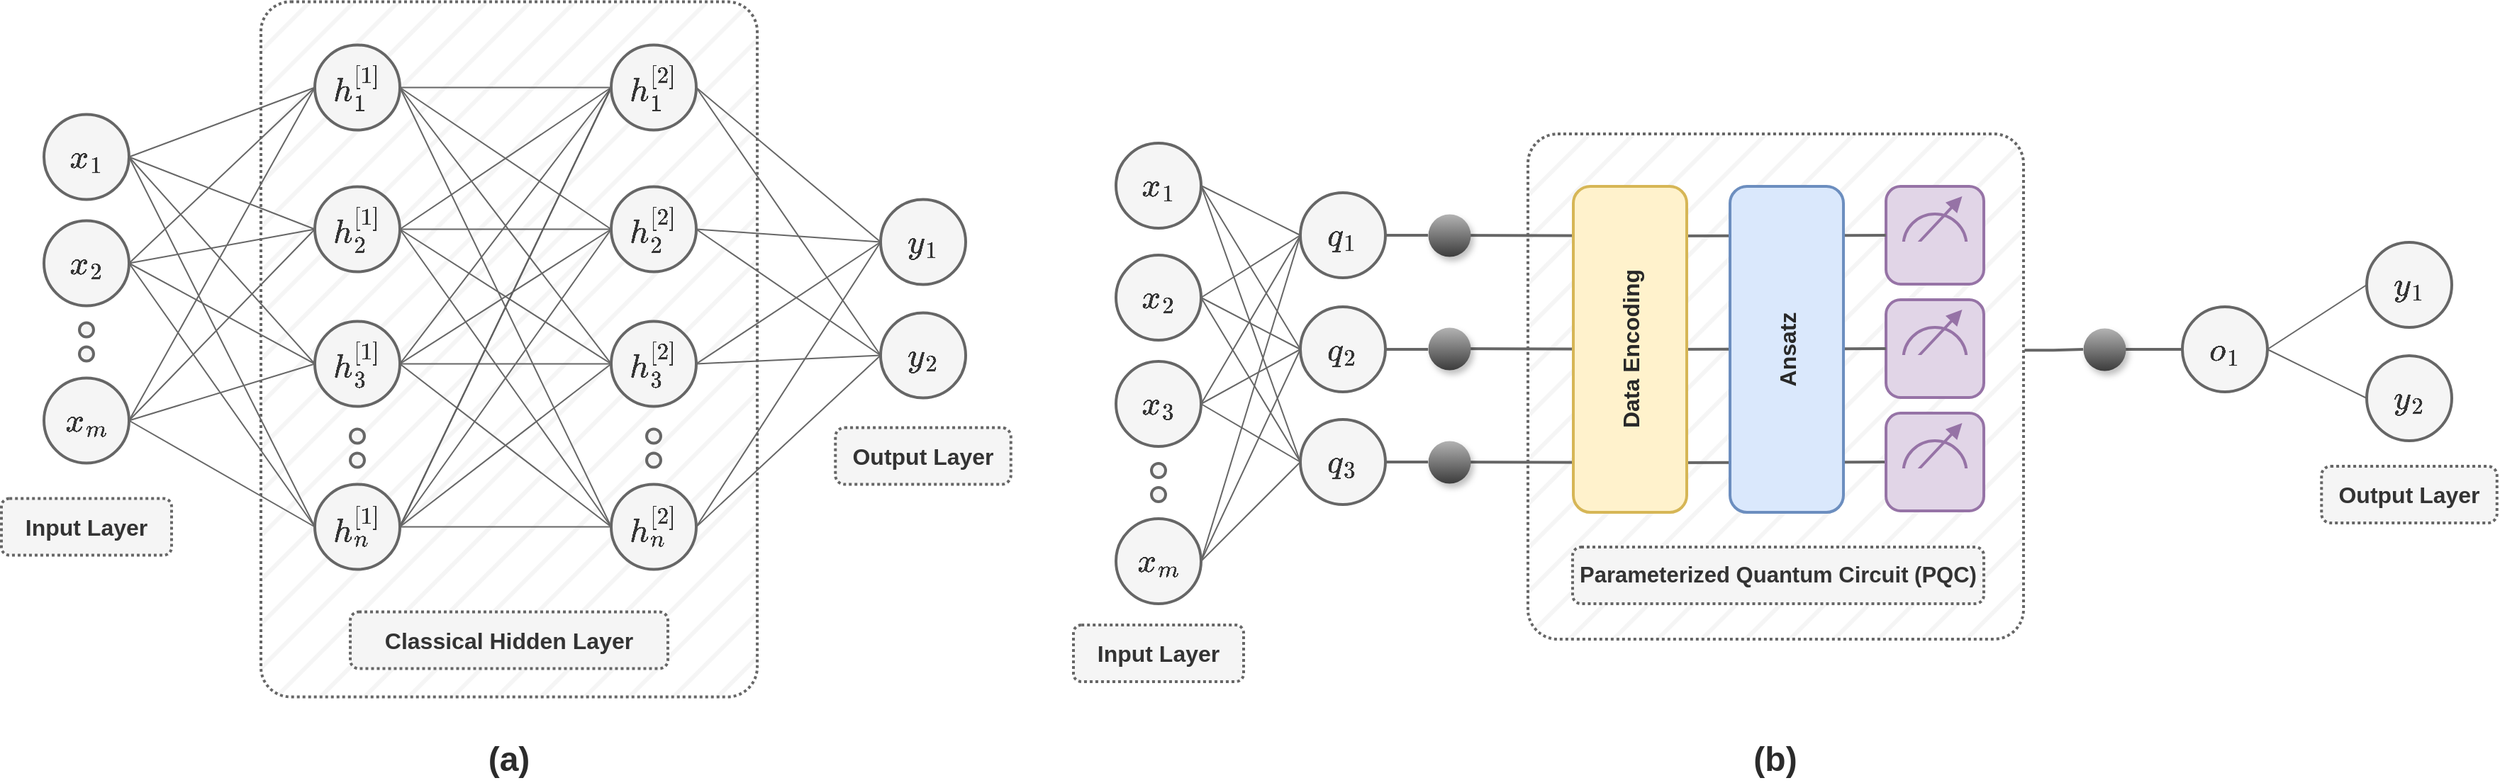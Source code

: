 <mxfile version="27.0.9">
  <diagram name="Page-1" id="y-vqSJgrPH5fruGVORdp">
    <mxGraphModel dx="1869" dy="1111" grid="1" gridSize="10" guides="1" tooltips="1" connect="1" arrows="1" fold="1" page="1" pageScale="1" pageWidth="850" pageHeight="1100" math="1" shadow="0">
      <root>
        <mxCell id="0" />
        <mxCell id="1" parent="0" />
        <mxCell id="i85uNlZy0dmH1xhXVkw4-82" value="" style="rounded=1;whiteSpace=wrap;html=1;arcSize=6;fillStyle=hatch;strokeWidth=2;fillColor=#f5f5f5;fontColor=#333333;strokeColor=#666666;dashed=1;dashPattern=1 1;" parent="1" vertex="1">
          <mxGeometry x="1220.5" y="203.5" width="349.5" height="356.5" as="geometry" />
        </mxCell>
        <mxCell id="i85uNlZy0dmH1xhXVkw4-55" value="" style="group" parent="1" vertex="1" connectable="0">
          <mxGeometry x="1473" y="320.5" width="69" height="69" as="geometry" />
        </mxCell>
        <mxCell id="i85uNlZy0dmH1xhXVkw4-56" value="" style="rounded=1;whiteSpace=wrap;html=1;horizontal=0;strokeWidth=2;fillColor=#e1d5e7;strokeColor=#9673a6;" parent="i85uNlZy0dmH1xhXVkw4-55" vertex="1">
          <mxGeometry width="69" height="69" as="geometry" />
        </mxCell>
        <mxCell id="i85uNlZy0dmH1xhXVkw4-57" value="" style="ellipse;whiteSpace=wrap;html=1;aspect=fixed;fillColor=#e1d5e7;strokeColor=#9673a6;strokeWidth=2;" parent="i85uNlZy0dmH1xhXVkw4-55" vertex="1">
          <mxGeometry x="12.25" y="19.5" width="44.5" height="44.5" as="geometry" />
        </mxCell>
        <mxCell id="i85uNlZy0dmH1xhXVkw4-58" value="" style="rounded=0;whiteSpace=wrap;html=1;fillColor=#e1d5e7;strokeColor=none;" parent="i85uNlZy0dmH1xhXVkw4-55" vertex="1">
          <mxGeometry x="5.44" y="49" width="58.12" height="17" as="geometry" />
        </mxCell>
        <mxCell id="i85uNlZy0dmH1xhXVkw4-59" value="" style="endArrow=block;html=1;rounded=0;endFill=1;strokeWidth=2;fillColor=#e1d5e7;strokeColor=#9673a6;" parent="i85uNlZy0dmH1xhXVkw4-55" edge="1">
          <mxGeometry width="50" height="50" relative="1" as="geometry">
            <mxPoint x="20.87" y="42" as="sourcePoint" />
            <mxPoint x="53.75" y="7" as="targetPoint" />
          </mxGeometry>
        </mxCell>
        <mxCell id="i85uNlZy0dmH1xhXVkw4-60" value="" style="rounded=0;whiteSpace=wrap;html=1;fillColor=#e1d5e7;strokeColor=none;" parent="i85uNlZy0dmH1xhXVkw4-55" vertex="1">
          <mxGeometry x="9.5" y="39" width="50" height="17" as="geometry" />
        </mxCell>
        <mxCell id="i85uNlZy0dmH1xhXVkw4-54" value="" style="group" parent="1" vertex="1" connectable="0">
          <mxGeometry x="1473" y="240.5" width="69" height="69" as="geometry" />
        </mxCell>
        <mxCell id="i85uNlZy0dmH1xhXVkw4-47" value="" style="rounded=1;whiteSpace=wrap;html=1;horizontal=0;strokeWidth=2;fillColor=#e1d5e7;strokeColor=#9673a6;" parent="i85uNlZy0dmH1xhXVkw4-54" vertex="1">
          <mxGeometry width="69" height="69" as="geometry" />
        </mxCell>
        <mxCell id="i85uNlZy0dmH1xhXVkw4-49" value="" style="ellipse;whiteSpace=wrap;html=1;aspect=fixed;fillColor=#e1d5e7;strokeColor=#9673a6;strokeWidth=2;" parent="i85uNlZy0dmH1xhXVkw4-54" vertex="1">
          <mxGeometry x="12.25" y="19.5" width="44.5" height="44.5" as="geometry" />
        </mxCell>
        <mxCell id="i85uNlZy0dmH1xhXVkw4-50" value="" style="rounded=0;whiteSpace=wrap;html=1;fillColor=#e1d5e7;strokeColor=none;" parent="i85uNlZy0dmH1xhXVkw4-54" vertex="1">
          <mxGeometry x="5.44" y="49" width="58.12" height="17" as="geometry" />
        </mxCell>
        <mxCell id="i85uNlZy0dmH1xhXVkw4-51" value="" style="endArrow=block;html=1;rounded=0;endFill=1;strokeWidth=2;fillColor=#e1d5e7;strokeColor=#9673a6;" parent="i85uNlZy0dmH1xhXVkw4-54" edge="1">
          <mxGeometry width="50" height="50" relative="1" as="geometry">
            <mxPoint x="20.87" y="42" as="sourcePoint" />
            <mxPoint x="53.75" y="7" as="targetPoint" />
          </mxGeometry>
        </mxCell>
        <mxCell id="i85uNlZy0dmH1xhXVkw4-52" value="" style="rounded=0;whiteSpace=wrap;html=1;fillColor=#e1d5e7;strokeColor=none;" parent="i85uNlZy0dmH1xhXVkw4-54" vertex="1">
          <mxGeometry x="9.5" y="39" width="50" height="17" as="geometry" />
        </mxCell>
        <mxCell id="i85uNlZy0dmH1xhXVkw4-122" style="edgeStyle=orthogonalEdgeStyle;rounded=0;orthogonalLoop=1;jettySize=auto;html=1;exitX=1;exitY=0.5;exitDx=0;exitDy=0;entryX=0;entryY=0.5;entryDx=0;entryDy=0;strokeWidth=2;endArrow=none;startFill=0;fillColor=#f5f5f5;strokeColor=#666666;" parent="1" target="i85uNlZy0dmH1xhXVkw4-47" edge="1">
          <mxGeometry relative="1" as="geometry">
            <mxPoint x="1160" y="275" as="sourcePoint" />
          </mxGeometry>
        </mxCell>
        <mxCell id="i85uNlZy0dmH1xhXVkw4-124" style="edgeStyle=orthogonalEdgeStyle;rounded=0;orthogonalLoop=1;jettySize=auto;html=1;exitX=1;exitY=0.5;exitDx=0;exitDy=0;entryX=0;entryY=0.5;entryDx=0;entryDy=0;strokeWidth=2;endArrow=none;startFill=0;fillColor=#f5f5f5;strokeColor=#666666;" parent="1" target="i85uNlZy0dmH1xhXVkw4-56" edge="1">
          <mxGeometry relative="1" as="geometry">
            <mxPoint x="1160" y="355" as="sourcePoint" />
          </mxGeometry>
        </mxCell>
        <mxCell id="i85uNlZy0dmH1xhXVkw4-123" style="edgeStyle=orthogonalEdgeStyle;rounded=0;orthogonalLoop=1;jettySize=auto;html=1;exitX=1;exitY=0.5;exitDx=0;exitDy=0;entryX=0;entryY=0.5;entryDx=0;entryDy=0;strokeWidth=2;endArrow=none;startFill=0;fillColor=#f5f5f5;strokeColor=#666666;" parent="1" target="i85uNlZy0dmH1xhXVkw4-85" edge="1">
          <mxGeometry relative="1" as="geometry">
            <mxPoint x="1160" y="435" as="sourcePoint" />
          </mxGeometry>
        </mxCell>
        <mxCell id="i85uNlZy0dmH1xhXVkw4-27" value="&lt;font style=&quot;font-size: 20px;&quot;&gt;`y_1`&lt;/font&gt;" style="ellipse;whiteSpace=wrap;html=1;aspect=fixed;fillColor=#f5f5f5;fontColor=#333333;strokeColor=#666666;strokeWidth=2;" parent="1" vertex="1">
          <mxGeometry x="1812.0" y="280" width="60" height="60" as="geometry" />
        </mxCell>
        <mxCell id="i85uNlZy0dmH1xhXVkw4-34" value="&lt;font face=&quot;Helvetica&quot; style=&quot;font-size: 16px;&quot;&gt;&lt;b style=&quot;&quot;&gt;Input Layer&lt;/b&gt;&lt;/font&gt;" style="rounded=1;whiteSpace=wrap;html=1;fillColor=#f5f5f5;strokeColor=#666666;strokeWidth=2;arcSize=14;fontColor=#333333;dashed=1;dashPattern=1 1;" parent="1" vertex="1">
          <mxGeometry x="900" y="550" width="120" height="40" as="geometry" />
        </mxCell>
        <mxCell id="i85uNlZy0dmH1xhXVkw4-36" value="&lt;font face=&quot;Helvetica&quot; style=&quot;font-size: 16px;&quot;&gt;&lt;b style=&quot;&quot;&gt;Output Layer&lt;/b&gt;&lt;/font&gt;" style="rounded=1;whiteSpace=wrap;html=1;fillColor=#f5f5f5;strokeColor=#666666;strokeWidth=2;arcSize=16;fontColor=#333333;dashed=1;dashPattern=1 1;" parent="1" vertex="1">
          <mxGeometry x="1780.13" y="438" width="123.75" height="40" as="geometry" />
        </mxCell>
        <mxCell id="i85uNlZy0dmH1xhXVkw4-37" value="&lt;font style=&quot;font-size: 20px;&quot;&gt;`y_2`&lt;/font&gt;" style="ellipse;whiteSpace=wrap;html=1;aspect=fixed;fillColor=#f5f5f5;fontColor=#333333;strokeColor=#666666;strokeWidth=2;" parent="1" vertex="1">
          <mxGeometry x="1812" y="360" width="60" height="60" as="geometry" />
        </mxCell>
        <mxCell id="i85uNlZy0dmH1xhXVkw4-83" value="&lt;font face=&quot;Helvetica&quot; style=&quot;font-size: 15.5px;&quot;&gt;&lt;b style=&quot;&quot;&gt;Parameterized Quantum Circuit (PQC)&lt;/b&gt;&lt;/font&gt;" style="rounded=1;whiteSpace=wrap;html=1;fillColor=#f5f5f5;strokeColor=#666666;strokeWidth=2;arcSize=15;fontColor=#333333;dashed=1;dashPattern=1 1;" parent="1" vertex="1">
          <mxGeometry x="1252" y="495" width="290" height="40" as="geometry" />
        </mxCell>
        <mxCell id="i85uNlZy0dmH1xhXVkw4-84" value="" style="group" parent="1" vertex="1" connectable="0">
          <mxGeometry x="1473" y="400.5" width="69" height="69" as="geometry" />
        </mxCell>
        <mxCell id="i85uNlZy0dmH1xhXVkw4-85" value="" style="rounded=1;whiteSpace=wrap;html=1;horizontal=0;strokeWidth=2;fillColor=#e1d5e7;strokeColor=#9673a6;" parent="i85uNlZy0dmH1xhXVkw4-84" vertex="1">
          <mxGeometry width="69" height="69" as="geometry" />
        </mxCell>
        <mxCell id="i85uNlZy0dmH1xhXVkw4-86" value="" style="ellipse;whiteSpace=wrap;html=1;aspect=fixed;fillColor=#e1d5e7;strokeColor=#9673a6;strokeWidth=2;" parent="i85uNlZy0dmH1xhXVkw4-84" vertex="1">
          <mxGeometry x="12.25" y="19.5" width="44.5" height="44.5" as="geometry" />
        </mxCell>
        <mxCell id="i85uNlZy0dmH1xhXVkw4-87" value="" style="rounded=0;whiteSpace=wrap;html=1;fillColor=#e1d5e7;strokeColor=none;" parent="i85uNlZy0dmH1xhXVkw4-84" vertex="1">
          <mxGeometry x="5.44" y="49" width="58.12" height="17" as="geometry" />
        </mxCell>
        <mxCell id="i85uNlZy0dmH1xhXVkw4-88" value="" style="endArrow=block;html=1;rounded=0;endFill=1;strokeWidth=2;fillColor=#e1d5e7;strokeColor=#9673a6;" parent="i85uNlZy0dmH1xhXVkw4-84" edge="1">
          <mxGeometry width="50" height="50" relative="1" as="geometry">
            <mxPoint x="20.87" y="42" as="sourcePoint" />
            <mxPoint x="53.75" y="7" as="targetPoint" />
          </mxGeometry>
        </mxCell>
        <mxCell id="i85uNlZy0dmH1xhXVkw4-89" value="" style="rounded=0;whiteSpace=wrap;html=1;fillColor=#e1d5e7;strokeColor=none;" parent="i85uNlZy0dmH1xhXVkw4-84" vertex="1">
          <mxGeometry x="9.5" y="39" width="50" height="17" as="geometry" />
        </mxCell>
        <mxCell id="i85uNlZy0dmH1xhXVkw4-45" value="&lt;font style=&quot;color: rgb(40, 40, 40); font-size: 16px;&quot;&gt;&lt;b style=&quot;&quot;&gt;Ansatz&lt;/b&gt;&lt;/font&gt;" style="rounded=1;whiteSpace=wrap;html=1;horizontal=0;strokeWidth=2;fillColor=#dae8fc;strokeColor=#6c8ebf;" parent="1" vertex="1">
          <mxGeometry x="1363" y="240.5" width="80" height="230" as="geometry" />
        </mxCell>
        <mxCell id="i85uNlZy0dmH1xhXVkw4-44" value="&lt;font style=&quot;color: rgb(40, 40, 40); font-size: 16px;&quot;&gt;&lt;b style=&quot;&quot;&gt;Data Encoding&lt;/b&gt;&lt;/font&gt;" style="rounded=1;whiteSpace=wrap;html=1;horizontal=0;strokeWidth=2;fillColor=#fff2cc;strokeColor=#d6b656;" parent="1" vertex="1">
          <mxGeometry x="1252.5" y="240.5" width="80" height="230" as="geometry" />
        </mxCell>
        <mxCell id="BkYG0h9K0XQe9K8evx9Y-28" style="rounded=0;orthogonalLoop=1;jettySize=auto;html=1;exitX=1;exitY=0.5;exitDx=0;exitDy=0;entryX=0;entryY=0.5;entryDx=0;entryDy=0;endArrow=none;startFill=0;fillColor=#f5f5f5;strokeColor=#666666;strokeWidth=1;" parent="1" source="BkYG0h9K0XQe9K8evx9Y-4" target="BkYG0h9K0XQe9K8evx9Y-13" edge="1">
          <mxGeometry relative="1" as="geometry" />
        </mxCell>
        <mxCell id="BkYG0h9K0XQe9K8evx9Y-33" style="rounded=0;orthogonalLoop=1;jettySize=auto;html=1;exitX=1;exitY=0.5;exitDx=0;exitDy=0;entryX=0;entryY=0.5;entryDx=0;entryDy=0;endArrow=none;startFill=0;fillColor=#f5f5f5;strokeColor=#666666;" parent="1" source="BkYG0h9K0XQe9K8evx9Y-4" target="BkYG0h9K0XQe9K8evx9Y-10" edge="1">
          <mxGeometry relative="1" as="geometry" />
        </mxCell>
        <mxCell id="BkYG0h9K0XQe9K8evx9Y-37" style="rounded=0;orthogonalLoop=1;jettySize=auto;html=1;exitX=1;exitY=0.5;exitDx=0;exitDy=0;entryX=0;entryY=0.5;entryDx=0;entryDy=0;endArrow=none;startFill=0;fillColor=#f5f5f5;strokeColor=#666666;" parent="1" source="BkYG0h9K0XQe9K8evx9Y-4" target="BkYG0h9K0XQe9K8evx9Y-11" edge="1">
          <mxGeometry relative="1" as="geometry" />
        </mxCell>
        <mxCell id="BkYG0h9K0XQe9K8evx9Y-4" value="&lt;font style=&quot;font-size: 20px;&quot;&gt;`x_2`&lt;/font&gt;" style="ellipse;whiteSpace=wrap;html=1;aspect=fixed;strokeWidth=2;fillColor=#f5f5f5;fontColor=#333333;strokeColor=#666666;" parent="1" vertex="1">
          <mxGeometry x="930" y="289" width="60" height="60" as="geometry" />
        </mxCell>
        <mxCell id="BkYG0h9K0XQe9K8evx9Y-29" style="rounded=0;orthogonalLoop=1;jettySize=auto;html=1;exitX=1;exitY=0.5;exitDx=0;exitDy=0;entryX=0;entryY=0.5;entryDx=0;entryDy=0;endArrow=none;startFill=0;fillColor=#f5f5f5;strokeColor=#666666;strokeWidth=1;" parent="1" source="BkYG0h9K0XQe9K8evx9Y-5" target="BkYG0h9K0XQe9K8evx9Y-13" edge="1">
          <mxGeometry relative="1" as="geometry" />
        </mxCell>
        <mxCell id="BkYG0h9K0XQe9K8evx9Y-34" style="rounded=0;orthogonalLoop=1;jettySize=auto;html=1;exitX=1;exitY=0.5;exitDx=0;exitDy=0;entryX=0;entryY=0.5;entryDx=0;entryDy=0;endArrow=none;startFill=0;fillColor=#f5f5f5;strokeColor=#666666;" parent="1" source="BkYG0h9K0XQe9K8evx9Y-5" target="BkYG0h9K0XQe9K8evx9Y-10" edge="1">
          <mxGeometry relative="1" as="geometry" />
        </mxCell>
        <mxCell id="BkYG0h9K0XQe9K8evx9Y-36" style="rounded=0;orthogonalLoop=1;jettySize=auto;html=1;exitX=1;exitY=0.5;exitDx=0;exitDy=0;entryX=0;entryY=0.5;entryDx=0;entryDy=0;endArrow=none;startFill=0;fillColor=#f5f5f5;strokeColor=#666666;" parent="1" source="BkYG0h9K0XQe9K8evx9Y-5" target="BkYG0h9K0XQe9K8evx9Y-11" edge="1">
          <mxGeometry relative="1" as="geometry" />
        </mxCell>
        <mxCell id="BkYG0h9K0XQe9K8evx9Y-5" value="&lt;font style=&quot;font-size: 20px;&quot;&gt;`x_3`&lt;/font&gt;" style="ellipse;whiteSpace=wrap;html=1;aspect=fixed;strokeWidth=2;fillColor=#f5f5f5;fontColor=#333333;strokeColor=#666666;" parent="1" vertex="1">
          <mxGeometry x="930" y="364" width="60" height="60" as="geometry" />
        </mxCell>
        <mxCell id="BkYG0h9K0XQe9K8evx9Y-30" style="rounded=0;orthogonalLoop=1;jettySize=auto;html=1;exitX=1;exitY=0.5;exitDx=0;exitDy=0;entryX=0;entryY=0.5;entryDx=0;entryDy=0;endArrow=none;startFill=0;fillColor=#f5f5f5;strokeColor=#666666;strokeWidth=1;" parent="1" source="BkYG0h9K0XQe9K8evx9Y-6" target="BkYG0h9K0XQe9K8evx9Y-13" edge="1">
          <mxGeometry relative="1" as="geometry" />
        </mxCell>
        <mxCell id="BkYG0h9K0XQe9K8evx9Y-32" style="rounded=0;orthogonalLoop=1;jettySize=auto;html=1;exitX=1;exitY=0.5;exitDx=0;exitDy=0;entryX=0;entryY=0.5;entryDx=0;entryDy=0;endArrow=none;startFill=0;fillColor=#f5f5f5;strokeColor=#666666;" parent="1" source="BkYG0h9K0XQe9K8evx9Y-6" target="BkYG0h9K0XQe9K8evx9Y-10" edge="1">
          <mxGeometry relative="1" as="geometry" />
        </mxCell>
        <mxCell id="BkYG0h9K0XQe9K8evx9Y-35" style="rounded=0;orthogonalLoop=1;jettySize=auto;html=1;exitX=1;exitY=0.5;exitDx=0;exitDy=0;entryX=0;entryY=0.5;entryDx=0;entryDy=0;endArrow=none;startFill=0;fillColor=#f5f5f5;strokeColor=#666666;" parent="1" source="BkYG0h9K0XQe9K8evx9Y-6" target="BkYG0h9K0XQe9K8evx9Y-11" edge="1">
          <mxGeometry relative="1" as="geometry" />
        </mxCell>
        <mxCell id="BkYG0h9K0XQe9K8evx9Y-6" value="&lt;font style=&quot;font-size: 20px;&quot;&gt;`x_m`&lt;/font&gt;" style="ellipse;whiteSpace=wrap;html=1;aspect=fixed;strokeWidth=2;fillColor=#f5f5f5;fontColor=#333333;strokeColor=#666666;" parent="1" vertex="1">
          <mxGeometry x="930" y="475" width="60" height="60" as="geometry" />
        </mxCell>
        <mxCell id="BkYG0h9K0XQe9K8evx9Y-7" value="" style="ellipse;whiteSpace=wrap;html=1;aspect=fixed;strokeWidth=2;fillColor=#f5f5f5;fontColor=#333333;strokeColor=#666666;" parent="1" vertex="1">
          <mxGeometry x="955" y="436" width="10" height="10" as="geometry" />
        </mxCell>
        <mxCell id="BkYG0h9K0XQe9K8evx9Y-8" value="" style="ellipse;whiteSpace=wrap;html=1;aspect=fixed;strokeWidth=2;fillColor=#f5f5f5;fontColor=#333333;strokeColor=#666666;" parent="1" vertex="1">
          <mxGeometry x="955" y="453" width="10" height="10" as="geometry" />
        </mxCell>
        <mxCell id="BkYG0h9K0XQe9K8evx9Y-27" style="rounded=0;orthogonalLoop=1;jettySize=auto;html=1;exitX=1;exitY=0.5;exitDx=0;exitDy=0;entryX=0;entryY=0.5;entryDx=0;entryDy=0;endArrow=none;startFill=0;fillColor=#f5f5f5;strokeColor=#666666;strokeWidth=1;" parent="1" source="BkYG0h9K0XQe9K8evx9Y-9" target="BkYG0h9K0XQe9K8evx9Y-13" edge="1">
          <mxGeometry relative="1" as="geometry" />
        </mxCell>
        <mxCell id="BkYG0h9K0XQe9K8evx9Y-31" style="rounded=0;orthogonalLoop=1;jettySize=auto;html=1;exitX=1;exitY=0.5;exitDx=0;exitDy=0;entryX=0;entryY=0.5;entryDx=0;entryDy=0;endArrow=none;startFill=0;fillColor=#f5f5f5;strokeColor=#666666;" parent="1" source="BkYG0h9K0XQe9K8evx9Y-9" target="BkYG0h9K0XQe9K8evx9Y-10" edge="1">
          <mxGeometry relative="1" as="geometry" />
        </mxCell>
        <mxCell id="BkYG0h9K0XQe9K8evx9Y-38" style="rounded=0;orthogonalLoop=1;jettySize=auto;html=1;exitX=1;exitY=0.5;exitDx=0;exitDy=0;entryX=0;entryY=0.5;entryDx=0;entryDy=0;endArrow=none;startFill=0;fillColor=#f5f5f5;strokeColor=#666666;" parent="1" source="BkYG0h9K0XQe9K8evx9Y-9" target="BkYG0h9K0XQe9K8evx9Y-11" edge="1">
          <mxGeometry relative="1" as="geometry" />
        </mxCell>
        <mxCell id="BkYG0h9K0XQe9K8evx9Y-9" value="&lt;font style=&quot;font-size: 20px;&quot;&gt;`x_1`&lt;/font&gt;" style="ellipse;whiteSpace=wrap;html=1;aspect=fixed;strokeWidth=2;fillColor=#f5f5f5;fontColor=#333333;strokeColor=#666666;" parent="1" vertex="1">
          <mxGeometry x="930" y="210" width="60" height="60" as="geometry" />
        </mxCell>
        <mxCell id="BkYG0h9K0XQe9K8evx9Y-24" style="edgeStyle=orthogonalEdgeStyle;rounded=0;orthogonalLoop=1;jettySize=auto;html=1;exitX=1;exitY=0.5;exitDx=0;exitDy=0;entryX=0;entryY=0.5;entryDx=0;entryDy=0;endArrow=none;startFill=0;fillColor=#f5f5f5;strokeColor=#666666;strokeWidth=2;" parent="1" source="BkYG0h9K0XQe9K8evx9Y-10" target="BkYG0h9K0XQe9K8evx9Y-15" edge="1">
          <mxGeometry relative="1" as="geometry" />
        </mxCell>
        <mxCell id="BkYG0h9K0XQe9K8evx9Y-10" value="&lt;font style=&quot;font-size: 20px;&quot;&gt;`q_2`&lt;/font&gt;" style="ellipse;whiteSpace=wrap;html=1;aspect=fixed;strokeWidth=2;fillColor=#f5f5f5;fontColor=#333333;strokeColor=#666666;" parent="1" vertex="1">
          <mxGeometry x="1060" y="325.5" width="60" height="60" as="geometry" />
        </mxCell>
        <mxCell id="BkYG0h9K0XQe9K8evx9Y-25" style="edgeStyle=orthogonalEdgeStyle;rounded=0;orthogonalLoop=1;jettySize=auto;html=1;exitX=1;exitY=0.5;exitDx=0;exitDy=0;entryX=0;entryY=0.5;entryDx=0;entryDy=0;endArrow=none;startFill=0;fillColor=#f5f5f5;strokeColor=#666666;strokeWidth=2;" parent="1" source="BkYG0h9K0XQe9K8evx9Y-11" target="BkYG0h9K0XQe9K8evx9Y-16" edge="1">
          <mxGeometry relative="1" as="geometry" />
        </mxCell>
        <mxCell id="BkYG0h9K0XQe9K8evx9Y-11" value="&lt;font style=&quot;font-size: 20px;&quot;&gt;`q_3`&lt;/font&gt;" style="ellipse;whiteSpace=wrap;html=1;aspect=fixed;strokeWidth=2;fillColor=#f5f5f5;fontColor=#333333;strokeColor=#666666;" parent="1" vertex="1">
          <mxGeometry x="1060" y="405" width="60" height="60" as="geometry" />
        </mxCell>
        <mxCell id="BkYG0h9K0XQe9K8evx9Y-23" style="edgeStyle=orthogonalEdgeStyle;rounded=0;orthogonalLoop=1;jettySize=auto;html=1;exitX=1;exitY=0.5;exitDx=0;exitDy=0;entryX=0;entryY=0.5;entryDx=0;entryDy=0;endArrow=none;startFill=0;fillColor=#f5f5f5;strokeColor=#666666;strokeWidth=2;" parent="1" source="BkYG0h9K0XQe9K8evx9Y-13" target="BkYG0h9K0XQe9K8evx9Y-14" edge="1">
          <mxGeometry relative="1" as="geometry" />
        </mxCell>
        <mxCell id="BkYG0h9K0XQe9K8evx9Y-13" value="&lt;font style=&quot;font-size: 20px;&quot;&gt;`q_1`&lt;/font&gt;" style="ellipse;whiteSpace=wrap;html=1;aspect=fixed;strokeWidth=2;fillColor=#f5f5f5;fontColor=#333333;strokeColor=#666666;" parent="1" vertex="1">
          <mxGeometry x="1060" y="245" width="60" height="60" as="geometry" />
        </mxCell>
        <mxCell id="BkYG0h9K0XQe9K8evx9Y-14" value="" style="ellipse;whiteSpace=wrap;html=1;aspect=fixed;fillColor=#3C3C3C;strokeColor=none;shadow=1;gradientColor=#b3b3b3;strokeWidth=0.5;gradientDirection=north;" parent="1" vertex="1">
          <mxGeometry x="1150" y="260" width="30" height="30" as="geometry" />
        </mxCell>
        <mxCell id="BkYG0h9K0XQe9K8evx9Y-15" value="" style="ellipse;whiteSpace=wrap;html=1;aspect=fixed;fillColor=#3C3C3C;strokeColor=none;shadow=1;gradientColor=#b3b3b3;strokeWidth=0.5;gradientDirection=north;" parent="1" vertex="1">
          <mxGeometry x="1150" y="340.0" width="30" height="30" as="geometry" />
        </mxCell>
        <mxCell id="BkYG0h9K0XQe9K8evx9Y-16" value="" style="ellipse;whiteSpace=wrap;html=1;aspect=fixed;fillColor=#3C3C3C;strokeColor=none;shadow=1;gradientColor=#b3b3b3;strokeWidth=0.5;gradientDirection=north;" parent="1" vertex="1">
          <mxGeometry x="1150" y="420" width="30" height="30" as="geometry" />
        </mxCell>
        <mxCell id="BkYG0h9K0XQe9K8evx9Y-22" style="edgeStyle=orthogonalEdgeStyle;rounded=0;orthogonalLoop=1;jettySize=auto;html=1;exitX=1;exitY=0.5;exitDx=0;exitDy=0;entryX=0;entryY=0.5;entryDx=0;entryDy=0;endArrow=none;startFill=0;strokeWidth=2;fillColor=#f5f5f5;strokeColor=#666666;" parent="1" source="BkYG0h9K0XQe9K8evx9Y-18" target="BkYG0h9K0XQe9K8evx9Y-21" edge="1">
          <mxGeometry relative="1" as="geometry" />
        </mxCell>
        <mxCell id="BkYG0h9K0XQe9K8evx9Y-18" value="" style="ellipse;whiteSpace=wrap;html=1;aspect=fixed;fillColor=#3C3C3C;strokeColor=none;shadow=1;gradientColor=#b3b3b3;strokeWidth=0.5;gradientDirection=north;" parent="1" vertex="1">
          <mxGeometry x="1612" y="340.5" width="30" height="30" as="geometry" />
        </mxCell>
        <mxCell id="BkYG0h9K0XQe9K8evx9Y-19" style="edgeStyle=orthogonalEdgeStyle;rounded=0;orthogonalLoop=1;jettySize=auto;html=1;exitX=1.002;exitY=0.428;exitDx=0;exitDy=0;strokeWidth=2;endArrow=none;startFill=0;fillColor=#f5f5f5;strokeColor=#666666;entryX=0;entryY=0.5;entryDx=0;entryDy=0;exitPerimeter=0;" parent="1" source="i85uNlZy0dmH1xhXVkw4-82" target="BkYG0h9K0XQe9K8evx9Y-18" edge="1">
          <mxGeometry relative="1" as="geometry">
            <mxPoint x="1580" y="355" as="sourcePoint" />
            <mxPoint x="1640" y="355.5" as="targetPoint" />
          </mxGeometry>
        </mxCell>
        <mxCell id="BkYG0h9K0XQe9K8evx9Y-39" style="rounded=0;orthogonalLoop=1;jettySize=auto;html=1;exitX=1;exitY=0.5;exitDx=0;exitDy=0;entryX=0;entryY=0.5;entryDx=0;entryDy=0;endArrow=none;startFill=0;fillColor=#f5f5f5;strokeColor=#666666;" parent="1" source="BkYG0h9K0XQe9K8evx9Y-21" target="i85uNlZy0dmH1xhXVkw4-27" edge="1">
          <mxGeometry relative="1" as="geometry" />
        </mxCell>
        <mxCell id="BkYG0h9K0XQe9K8evx9Y-40" style="rounded=0;orthogonalLoop=1;jettySize=auto;html=1;exitX=1;exitY=0.5;exitDx=0;exitDy=0;entryX=0;entryY=0.5;entryDx=0;entryDy=0;endArrow=none;startFill=0;fillColor=#f5f5f5;strokeColor=#666666;" parent="1" source="BkYG0h9K0XQe9K8evx9Y-21" target="i85uNlZy0dmH1xhXVkw4-37" edge="1">
          <mxGeometry relative="1" as="geometry" />
        </mxCell>
        <mxCell id="BkYG0h9K0XQe9K8evx9Y-21" value="&lt;font style=&quot;font-size: 20px;&quot;&gt;`o_1`&lt;/font&gt;" style="ellipse;whiteSpace=wrap;html=1;aspect=fixed;fillColor=#f5f5f5;fontColor=#333333;strokeColor=#666666;strokeWidth=2;" parent="1" vertex="1">
          <mxGeometry x="1682" y="325.5" width="60" height="60" as="geometry" />
        </mxCell>
        <mxCell id="v22GjcPJruFkpSWCzDyN-1" value="" style="rounded=1;whiteSpace=wrap;html=1;arcSize=6;fillStyle=hatch;strokeWidth=2;fillColor=#f5f5f5;fontColor=#333333;strokeColor=#666666;dashed=1;dashPattern=1 1;" parent="1" vertex="1">
          <mxGeometry x="327" y="110.25" width="350" height="490.5" as="geometry" />
        </mxCell>
        <mxCell id="v22GjcPJruFkpSWCzDyN-2" style="rounded=0;orthogonalLoop=1;jettySize=auto;html=1;exitX=1;exitY=0.5;exitDx=0;exitDy=0;entryX=0;entryY=0.5;entryDx=0;entryDy=0;endArrow=none;startFill=0;fillColor=#f5f5f5;strokeColor=#666666;" parent="1" source="v22GjcPJruFkpSWCzDyN-6" target="v22GjcPJruFkpSWCzDyN-31" edge="1">
          <mxGeometry relative="1" as="geometry" />
        </mxCell>
        <mxCell id="v22GjcPJruFkpSWCzDyN-3" style="rounded=0;orthogonalLoop=1;jettySize=auto;html=1;exitX=1;exitY=0.5;exitDx=0;exitDy=0;entryX=0;entryY=0.5;entryDx=0;entryDy=0;endArrow=none;startFill=0;fillColor=#f5f5f5;strokeColor=#666666;" parent="1" source="v22GjcPJruFkpSWCzDyN-6" target="v22GjcPJruFkpSWCzDyN-21" edge="1">
          <mxGeometry relative="1" as="geometry" />
        </mxCell>
        <mxCell id="v22GjcPJruFkpSWCzDyN-4" style="rounded=0;orthogonalLoop=1;jettySize=auto;html=1;exitX=1;exitY=0.5;exitDx=0;exitDy=0;entryX=0;entryY=0.5;entryDx=0;entryDy=0;endArrow=none;startFill=0;fillColor=#f5f5f5;strokeColor=#666666;" parent="1" source="v22GjcPJruFkpSWCzDyN-6" target="v22GjcPJruFkpSWCzDyN-26" edge="1">
          <mxGeometry relative="1" as="geometry" />
        </mxCell>
        <mxCell id="v22GjcPJruFkpSWCzDyN-5" style="rounded=0;orthogonalLoop=1;jettySize=auto;html=1;exitX=1;exitY=0.5;exitDx=0;exitDy=0;entryX=0;entryY=0.5;entryDx=0;entryDy=0;endArrow=none;startFill=0;fillColor=#f5f5f5;strokeColor=#666666;" parent="1" source="v22GjcPJruFkpSWCzDyN-6" target="v22GjcPJruFkpSWCzDyN-38" edge="1">
          <mxGeometry relative="1" as="geometry" />
        </mxCell>
        <mxCell id="v22GjcPJruFkpSWCzDyN-6" value="&lt;font style=&quot;font-size: 20px;&quot;&gt;`x_1`&lt;/font&gt;" style="ellipse;whiteSpace=wrap;html=1;aspect=fixed;strokeWidth=2;fillColor=#f5f5f5;fontColor=#333333;strokeColor=#666666;" parent="1" vertex="1">
          <mxGeometry x="174" y="189.75" width="60" height="60" as="geometry" />
        </mxCell>
        <mxCell id="v22GjcPJruFkpSWCzDyN-7" style="rounded=0;orthogonalLoop=1;jettySize=auto;html=1;exitX=1;exitY=0.5;exitDx=0;exitDy=0;entryX=0;entryY=0.5;entryDx=0;entryDy=0;endArrow=none;startFill=0;fillColor=#f5f5f5;strokeColor=#666666;" parent="1" source="v22GjcPJruFkpSWCzDyN-11" target="v22GjcPJruFkpSWCzDyN-31" edge="1">
          <mxGeometry relative="1" as="geometry" />
        </mxCell>
        <mxCell id="v22GjcPJruFkpSWCzDyN-8" style="rounded=0;orthogonalLoop=1;jettySize=auto;html=1;exitX=1;exitY=0.5;exitDx=0;exitDy=0;entryX=0;entryY=0.5;entryDx=0;entryDy=0;endArrow=none;startFill=0;fillColor=#f5f5f5;strokeColor=#666666;" parent="1" source="v22GjcPJruFkpSWCzDyN-11" target="v22GjcPJruFkpSWCzDyN-21" edge="1">
          <mxGeometry relative="1" as="geometry" />
        </mxCell>
        <mxCell id="v22GjcPJruFkpSWCzDyN-9" style="rounded=0;orthogonalLoop=1;jettySize=auto;html=1;exitX=1;exitY=0.5;exitDx=0;exitDy=0;entryX=0;entryY=0.5;entryDx=0;entryDy=0;endArrow=none;startFill=0;fillColor=#f5f5f5;strokeColor=#666666;" parent="1" source="v22GjcPJruFkpSWCzDyN-11" target="v22GjcPJruFkpSWCzDyN-26" edge="1">
          <mxGeometry relative="1" as="geometry" />
        </mxCell>
        <mxCell id="v22GjcPJruFkpSWCzDyN-10" style="rounded=0;orthogonalLoop=1;jettySize=auto;html=1;exitX=1;exitY=0.5;exitDx=0;exitDy=0;entryX=0;entryY=0.5;entryDx=0;entryDy=0;endArrow=none;startFill=0;fillColor=#f5f5f5;strokeColor=#666666;" parent="1" source="v22GjcPJruFkpSWCzDyN-11" target="v22GjcPJruFkpSWCzDyN-38" edge="1">
          <mxGeometry relative="1" as="geometry" />
        </mxCell>
        <mxCell id="v22GjcPJruFkpSWCzDyN-11" value="&lt;font style=&quot;font-size: 20px;&quot;&gt;`x_2`&lt;/font&gt;" style="ellipse;whiteSpace=wrap;html=1;aspect=fixed;strokeWidth=2;fillColor=#f5f5f5;fontColor=#333333;strokeColor=#666666;" parent="1" vertex="1">
          <mxGeometry x="174" y="264.75" width="60" height="60" as="geometry" />
        </mxCell>
        <mxCell id="v22GjcPJruFkpSWCzDyN-12" style="rounded=0;orthogonalLoop=1;jettySize=auto;html=1;exitX=1;exitY=0.5;exitDx=0;exitDy=0;entryX=0;entryY=0.5;entryDx=0;entryDy=0;endArrow=none;startFill=0;fillColor=#f5f5f5;strokeColor=#666666;" parent="1" source="v22GjcPJruFkpSWCzDyN-16" target="v22GjcPJruFkpSWCzDyN-31" edge="1">
          <mxGeometry relative="1" as="geometry" />
        </mxCell>
        <mxCell id="v22GjcPJruFkpSWCzDyN-13" style="rounded=0;orthogonalLoop=1;jettySize=auto;html=1;exitX=1;exitY=0.5;exitDx=0;exitDy=0;entryX=0;entryY=0.5;entryDx=0;entryDy=0;endArrow=none;startFill=0;fillColor=#f5f5f5;strokeColor=#666666;" parent="1" source="v22GjcPJruFkpSWCzDyN-16" target="v22GjcPJruFkpSWCzDyN-21" edge="1">
          <mxGeometry relative="1" as="geometry" />
        </mxCell>
        <mxCell id="v22GjcPJruFkpSWCzDyN-14" style="rounded=0;orthogonalLoop=1;jettySize=auto;html=1;exitX=1;exitY=0.5;exitDx=0;exitDy=0;entryX=0;entryY=0.5;entryDx=0;entryDy=0;endArrow=none;startFill=0;fillColor=#f5f5f5;strokeColor=#666666;" parent="1" source="v22GjcPJruFkpSWCzDyN-16" target="v22GjcPJruFkpSWCzDyN-38" edge="1">
          <mxGeometry relative="1" as="geometry" />
        </mxCell>
        <mxCell id="v22GjcPJruFkpSWCzDyN-15" style="rounded=0;orthogonalLoop=1;jettySize=auto;html=1;exitX=1;exitY=0.5;exitDx=0;exitDy=0;entryX=0;entryY=0.5;entryDx=0;entryDy=0;endArrow=none;startFill=0;fillColor=#f5f5f5;strokeColor=#666666;" parent="1" source="v22GjcPJruFkpSWCzDyN-16" target="v22GjcPJruFkpSWCzDyN-26" edge="1">
          <mxGeometry relative="1" as="geometry" />
        </mxCell>
        <mxCell id="v22GjcPJruFkpSWCzDyN-16" value="&lt;font style=&quot;font-size: 20px;&quot;&gt;`x_m`&lt;/font&gt;" style="ellipse;whiteSpace=wrap;html=1;aspect=fixed;strokeWidth=2;fillColor=#f5f5f5;fontColor=#333333;strokeColor=#666666;" parent="1" vertex="1">
          <mxGeometry x="174" y="375.75" width="60" height="60" as="geometry" />
        </mxCell>
        <mxCell id="v22GjcPJruFkpSWCzDyN-17" style="rounded=0;orthogonalLoop=1;jettySize=auto;html=1;exitX=1;exitY=0.5;exitDx=0;exitDy=0;entryX=0;entryY=0.5;entryDx=0;entryDy=0;endArrow=none;startFill=0;fillColor=#f5f5f5;strokeColor=#666666;" parent="1" source="v22GjcPJruFkpSWCzDyN-21" target="v22GjcPJruFkpSWCzDyN-55" edge="1">
          <mxGeometry relative="1" as="geometry" />
        </mxCell>
        <mxCell id="v22GjcPJruFkpSWCzDyN-18" style="rounded=0;orthogonalLoop=1;jettySize=auto;html=1;exitX=1;exitY=0.5;exitDx=0;exitDy=0;entryX=0;entryY=0.5;entryDx=0;entryDy=0;endArrow=none;startFill=0;fillColor=#f5f5f5;strokeColor=#666666;" parent="1" source="v22GjcPJruFkpSWCzDyN-21" target="v22GjcPJruFkpSWCzDyN-49" edge="1">
          <mxGeometry relative="1" as="geometry" />
        </mxCell>
        <mxCell id="v22GjcPJruFkpSWCzDyN-19" style="rounded=0;orthogonalLoop=1;jettySize=auto;html=1;exitX=1;exitY=0.5;exitDx=0;exitDy=0;entryX=0;entryY=0.5;entryDx=0;entryDy=0;endArrow=none;startFill=0;fillColor=#f5f5f5;strokeColor=#666666;" parent="1" source="v22GjcPJruFkpSWCzDyN-21" target="v22GjcPJruFkpSWCzDyN-52" edge="1">
          <mxGeometry relative="1" as="geometry" />
        </mxCell>
        <mxCell id="v22GjcPJruFkpSWCzDyN-20" style="rounded=0;orthogonalLoop=1;jettySize=auto;html=1;exitX=1;exitY=0.5;exitDx=0;exitDy=0;entryX=0;entryY=0.5;entryDx=0;entryDy=0;endArrow=none;startFill=0;fillColor=#f5f5f5;strokeColor=#666666;" parent="1" source="v22GjcPJruFkpSWCzDyN-21" target="v22GjcPJruFkpSWCzDyN-58" edge="1">
          <mxGeometry relative="1" as="geometry" />
        </mxCell>
        <mxCell id="v22GjcPJruFkpSWCzDyN-21" value="&lt;span style=&quot;font-size: 20px;&quot;&gt;`h_{2}^{[1]}`&lt;/span&gt;" style="ellipse;whiteSpace=wrap;html=1;aspect=fixed;fillColor=#f5f5f5;fontColor=#333333;strokeColor=#666666;strokeWidth=2;" parent="1" vertex="1">
          <mxGeometry x="365" y="240.75" width="60" height="60" as="geometry" />
        </mxCell>
        <mxCell id="v22GjcPJruFkpSWCzDyN-22" style="rounded=0;orthogonalLoop=1;jettySize=auto;html=1;exitX=1;exitY=0.5;exitDx=0;exitDy=0;entryX=0;entryY=0.5;entryDx=0;entryDy=0;endArrow=none;startFill=0;fillColor=#f5f5f5;strokeColor=#666666;" parent="1" source="v22GjcPJruFkpSWCzDyN-26" target="v22GjcPJruFkpSWCzDyN-55" edge="1">
          <mxGeometry relative="1" as="geometry" />
        </mxCell>
        <mxCell id="v22GjcPJruFkpSWCzDyN-23" style="rounded=0;orthogonalLoop=1;jettySize=auto;html=1;exitX=1;exitY=0.5;exitDx=0;exitDy=0;entryX=0;entryY=0.5;entryDx=0;entryDy=0;endArrow=none;startFill=0;fillColor=#f5f5f5;strokeColor=#666666;" parent="1" source="v22GjcPJruFkpSWCzDyN-26" target="v22GjcPJruFkpSWCzDyN-49" edge="1">
          <mxGeometry relative="1" as="geometry" />
        </mxCell>
        <mxCell id="v22GjcPJruFkpSWCzDyN-24" style="rounded=0;orthogonalLoop=1;jettySize=auto;html=1;exitX=1;exitY=0.5;exitDx=0;exitDy=0;endArrow=none;startFill=0;fillColor=#f5f5f5;strokeColor=#666666;" parent="1" source="v22GjcPJruFkpSWCzDyN-26" target="v22GjcPJruFkpSWCzDyN-52" edge="1">
          <mxGeometry relative="1" as="geometry" />
        </mxCell>
        <mxCell id="v22GjcPJruFkpSWCzDyN-25" style="rounded=0;orthogonalLoop=1;jettySize=auto;html=1;exitX=1;exitY=0.5;exitDx=0;exitDy=0;entryX=0;entryY=0.5;entryDx=0;entryDy=0;endArrow=none;startFill=0;fillColor=#f5f5f5;strokeColor=#666666;" parent="1" source="v22GjcPJruFkpSWCzDyN-26" target="v22GjcPJruFkpSWCzDyN-58" edge="1">
          <mxGeometry relative="1" as="geometry" />
        </mxCell>
        <mxCell id="v22GjcPJruFkpSWCzDyN-26" value="&lt;span style=&quot;font-size: 20px;&quot;&gt;`h_{3}^{[1]}`&lt;/span&gt;" style="ellipse;whiteSpace=wrap;html=1;aspect=fixed;fillColor=#f5f5f5;fontColor=#333333;strokeColor=#666666;strokeWidth=2;" parent="1" vertex="1">
          <mxGeometry x="365" y="335.75" width="60" height="60" as="geometry" />
        </mxCell>
        <mxCell id="v22GjcPJruFkpSWCzDyN-27" style="rounded=0;orthogonalLoop=1;jettySize=auto;html=1;exitX=1;exitY=0.5;exitDx=0;exitDy=0;entryX=0;entryY=0.5;entryDx=0;entryDy=0;endArrow=none;startFill=0;fillColor=#f5f5f5;strokeColor=#666666;" parent="1" source="v22GjcPJruFkpSWCzDyN-31" target="v22GjcPJruFkpSWCzDyN-55" edge="1">
          <mxGeometry relative="1" as="geometry" />
        </mxCell>
        <mxCell id="v22GjcPJruFkpSWCzDyN-28" style="rounded=0;orthogonalLoop=1;jettySize=auto;html=1;exitX=1;exitY=0.5;exitDx=0;exitDy=0;entryX=0;entryY=0.5;entryDx=0;entryDy=0;endArrow=none;startFill=0;fillColor=#f5f5f5;strokeColor=#666666;" parent="1" source="v22GjcPJruFkpSWCzDyN-31" target="v22GjcPJruFkpSWCzDyN-49" edge="1">
          <mxGeometry relative="1" as="geometry" />
        </mxCell>
        <mxCell id="v22GjcPJruFkpSWCzDyN-29" style="rounded=0;orthogonalLoop=1;jettySize=auto;html=1;exitX=1;exitY=0.5;exitDx=0;exitDy=0;entryX=0;entryY=0.5;entryDx=0;entryDy=0;endArrow=none;startFill=0;fillColor=#f5f5f5;strokeColor=#666666;" parent="1" source="v22GjcPJruFkpSWCzDyN-31" target="v22GjcPJruFkpSWCzDyN-52" edge="1">
          <mxGeometry relative="1" as="geometry" />
        </mxCell>
        <mxCell id="v22GjcPJruFkpSWCzDyN-30" style="rounded=0;orthogonalLoop=1;jettySize=auto;html=1;exitX=1;exitY=0.5;exitDx=0;exitDy=0;entryX=0;entryY=0.5;entryDx=0;entryDy=0;endArrow=none;startFill=0;fillColor=#f5f5f5;strokeColor=#666666;" parent="1" source="v22GjcPJruFkpSWCzDyN-31" target="v22GjcPJruFkpSWCzDyN-58" edge="1">
          <mxGeometry relative="1" as="geometry" />
        </mxCell>
        <mxCell id="v22GjcPJruFkpSWCzDyN-31" value="&lt;span style=&quot;font-size: 20px;&quot;&gt;`h_{1}^{[1]}`&lt;/span&gt;" style="ellipse;whiteSpace=wrap;html=1;aspect=fixed;fillColor=#f5f5f5;fontColor=#333333;strokeColor=#666666;strokeWidth=2;" parent="1" vertex="1">
          <mxGeometry x="365" y="140.75" width="60" height="60" as="geometry" />
        </mxCell>
        <mxCell id="v22GjcPJruFkpSWCzDyN-32" value="&lt;font style=&quot;font-size: 20px;&quot;&gt;`y_1`&lt;/font&gt;" style="ellipse;whiteSpace=wrap;html=1;aspect=fixed;fillColor=#f5f5f5;fontColor=#333333;strokeColor=#666666;strokeWidth=2;" parent="1" vertex="1">
          <mxGeometry x="764" y="249.75" width="60" height="60" as="geometry" />
        </mxCell>
        <mxCell id="v22GjcPJruFkpSWCzDyN-33" style="rounded=0;orthogonalLoop=1;jettySize=auto;html=1;exitX=1;exitY=0.5;exitDx=0;exitDy=0;entryX=0;entryY=0.5;entryDx=0;entryDy=0;endArrow=none;startFill=0;" parent="1" source="v22GjcPJruFkpSWCzDyN-38" target="v22GjcPJruFkpSWCzDyN-55" edge="1">
          <mxGeometry relative="1" as="geometry" />
        </mxCell>
        <mxCell id="v22GjcPJruFkpSWCzDyN-34" style="rounded=0;orthogonalLoop=1;jettySize=auto;html=1;exitX=1;exitY=0.5;exitDx=0;exitDy=0;entryX=0;entryY=0.5;entryDx=0;entryDy=0;endArrow=none;startFill=0;fillColor=#f5f5f5;strokeColor=#666666;" parent="1" source="v22GjcPJruFkpSWCzDyN-38" target="v22GjcPJruFkpSWCzDyN-58" edge="1">
          <mxGeometry relative="1" as="geometry" />
        </mxCell>
        <mxCell id="v22GjcPJruFkpSWCzDyN-35" style="rounded=0;orthogonalLoop=1;jettySize=auto;html=1;exitX=1;exitY=0.5;exitDx=0;exitDy=0;entryX=0;entryY=0.5;entryDx=0;entryDy=0;endArrow=none;startFill=0;fillColor=#f5f5f5;strokeColor=#666666;" parent="1" source="v22GjcPJruFkpSWCzDyN-38" target="v22GjcPJruFkpSWCzDyN-52" edge="1">
          <mxGeometry relative="1" as="geometry" />
        </mxCell>
        <mxCell id="v22GjcPJruFkpSWCzDyN-36" style="rounded=0;orthogonalLoop=1;jettySize=auto;html=1;exitX=1;exitY=0.5;exitDx=0;exitDy=0;entryX=0;entryY=0.5;entryDx=0;entryDy=0;endArrow=none;startFill=0;fillColor=#f5f5f5;strokeColor=#666666;" parent="1" source="v22GjcPJruFkpSWCzDyN-38" target="v22GjcPJruFkpSWCzDyN-49" edge="1">
          <mxGeometry relative="1" as="geometry" />
        </mxCell>
        <mxCell id="v22GjcPJruFkpSWCzDyN-37" style="rounded=0;orthogonalLoop=1;jettySize=auto;html=1;exitX=1;exitY=0.5;exitDx=0;exitDy=0;entryX=0;entryY=0.5;entryDx=0;entryDy=0;endArrow=none;startFill=0;fillColor=#f5f5f5;strokeColor=#666666;" parent="1" source="v22GjcPJruFkpSWCzDyN-38" target="v22GjcPJruFkpSWCzDyN-55" edge="1">
          <mxGeometry relative="1" as="geometry" />
        </mxCell>
        <mxCell id="v22GjcPJruFkpSWCzDyN-38" value="&lt;span style=&quot;font-size: 20px;&quot;&gt;`h_{n}^{[1]}`&lt;/span&gt;" style="ellipse;whiteSpace=wrap;html=1;aspect=fixed;fillColor=#f5f5f5;fontColor=#333333;strokeColor=#666666;strokeWidth=2;" parent="1" vertex="1">
          <mxGeometry x="365" y="450.75" width="60" height="60" as="geometry" />
        </mxCell>
        <mxCell id="v22GjcPJruFkpSWCzDyN-39" value="&lt;font face=&quot;Helvetica&quot; style=&quot;font-size: 16px;&quot;&gt;&lt;b style=&quot;&quot;&gt;Input Layer&lt;/b&gt;&lt;/font&gt;" style="rounded=1;whiteSpace=wrap;html=1;fillColor=#f5f5f5;strokeColor=#666666;strokeWidth=2;arcSize=14;fontColor=#333333;dashed=1;dashPattern=1 1;" parent="1" vertex="1">
          <mxGeometry x="144" y="460.75" width="120" height="40" as="geometry" />
        </mxCell>
        <mxCell id="v22GjcPJruFkpSWCzDyN-40" value="&lt;font face=&quot;Helvetica&quot; style=&quot;font-size: 16px;&quot;&gt;&lt;b style=&quot;&quot;&gt;Classical Hidden Layer&lt;/b&gt;&lt;/font&gt;" style="rounded=1;whiteSpace=wrap;html=1;fillColor=#f5f5f5;strokeColor=#666666;strokeWidth=2;arcSize=15;fontColor=#333333;dashed=1;dashPattern=1 1;" parent="1" vertex="1">
          <mxGeometry x="390" y="540.75" width="224" height="40" as="geometry" />
        </mxCell>
        <mxCell id="v22GjcPJruFkpSWCzDyN-41" value="&lt;font face=&quot;Helvetica&quot; style=&quot;font-size: 16px;&quot;&gt;&lt;b style=&quot;&quot;&gt;Output Layer&lt;/b&gt;&lt;/font&gt;" style="rounded=1;whiteSpace=wrap;html=1;fillColor=#f5f5f5;strokeColor=#666666;strokeWidth=2;arcSize=16;fontColor=#333333;dashed=1;dashPattern=1 1;" parent="1" vertex="1">
          <mxGeometry x="732.13" y="410.75" width="123.75" height="40" as="geometry" />
        </mxCell>
        <mxCell id="v22GjcPJruFkpSWCzDyN-42" value="&lt;font style=&quot;font-size: 20px;&quot;&gt;`y_2`&lt;/font&gt;" style="ellipse;whiteSpace=wrap;html=1;aspect=fixed;fillColor=#f5f5f5;fontColor=#333333;strokeColor=#666666;strokeWidth=2;" parent="1" vertex="1">
          <mxGeometry x="764" y="329.75" width="60" height="60" as="geometry" />
        </mxCell>
        <mxCell id="v22GjcPJruFkpSWCzDyN-43" value="" style="ellipse;whiteSpace=wrap;html=1;aspect=fixed;strokeWidth=2;fillColor=#f5f5f5;fontColor=#333333;strokeColor=#666666;" parent="1" vertex="1">
          <mxGeometry x="199" y="336.75" width="10" height="10" as="geometry" />
        </mxCell>
        <mxCell id="v22GjcPJruFkpSWCzDyN-44" value="" style="ellipse;whiteSpace=wrap;html=1;aspect=fixed;strokeWidth=2;fillColor=#f5f5f5;fontColor=#333333;strokeColor=#666666;" parent="1" vertex="1">
          <mxGeometry x="199" y="353.75" width="10" height="10" as="geometry" />
        </mxCell>
        <mxCell id="v22GjcPJruFkpSWCzDyN-45" value="" style="ellipse;whiteSpace=wrap;html=1;aspect=fixed;strokeWidth=2;fillColor=#f5f5f5;fontColor=#333333;strokeColor=#666666;" parent="1" vertex="1">
          <mxGeometry x="390" y="411.75" width="10" height="10" as="geometry" />
        </mxCell>
        <mxCell id="v22GjcPJruFkpSWCzDyN-46" value="" style="ellipse;whiteSpace=wrap;html=1;aspect=fixed;strokeWidth=2;fillColor=#f5f5f5;fontColor=#333333;strokeColor=#666666;" parent="1" vertex="1">
          <mxGeometry x="390" y="428.75" width="10" height="10" as="geometry" />
        </mxCell>
        <mxCell id="v22GjcPJruFkpSWCzDyN-47" style="rounded=0;orthogonalLoop=1;jettySize=auto;html=1;exitX=1;exitY=0.5;exitDx=0;exitDy=0;entryX=0;entryY=0.5;entryDx=0;entryDy=0;endArrow=none;startFill=0;fillColor=#f5f5f5;strokeColor=#666666;" parent="1" source="v22GjcPJruFkpSWCzDyN-49" target="v22GjcPJruFkpSWCzDyN-42" edge="1">
          <mxGeometry relative="1" as="geometry" />
        </mxCell>
        <mxCell id="v22GjcPJruFkpSWCzDyN-48" style="rounded=0;orthogonalLoop=1;jettySize=auto;html=1;exitX=1;exitY=0.5;exitDx=0;exitDy=0;entryX=0;entryY=0.5;entryDx=0;entryDy=0;endArrow=none;startFill=0;fillColor=#f5f5f5;strokeColor=#666666;" parent="1" source="v22GjcPJruFkpSWCzDyN-49" target="v22GjcPJruFkpSWCzDyN-32" edge="1">
          <mxGeometry relative="1" as="geometry" />
        </mxCell>
        <mxCell id="v22GjcPJruFkpSWCzDyN-49" value="&lt;span style=&quot;font-size: 20px;&quot;&gt;`h_{2}^{[2]}`&lt;/span&gt;" style="ellipse;whiteSpace=wrap;html=1;aspect=fixed;fillColor=#f5f5f5;fontColor=#333333;strokeColor=#666666;strokeWidth=2;" parent="1" vertex="1">
          <mxGeometry x="574" y="240.75" width="60" height="60" as="geometry" />
        </mxCell>
        <mxCell id="v22GjcPJruFkpSWCzDyN-50" style="rounded=0;orthogonalLoop=1;jettySize=auto;html=1;exitX=1;exitY=0.5;exitDx=0;exitDy=0;entryX=0;entryY=0.5;entryDx=0;entryDy=0;endArrow=none;startFill=0;fillColor=#f5f5f5;strokeColor=#666666;" parent="1" source="v22GjcPJruFkpSWCzDyN-52" target="v22GjcPJruFkpSWCzDyN-42" edge="1">
          <mxGeometry relative="1" as="geometry" />
        </mxCell>
        <mxCell id="v22GjcPJruFkpSWCzDyN-51" style="rounded=0;orthogonalLoop=1;jettySize=auto;html=1;exitX=1;exitY=0.5;exitDx=0;exitDy=0;entryX=0;entryY=0.5;entryDx=0;entryDy=0;endArrow=none;startFill=0;fillColor=#f5f5f5;strokeColor=#666666;" parent="1" source="v22GjcPJruFkpSWCzDyN-52" target="v22GjcPJruFkpSWCzDyN-32" edge="1">
          <mxGeometry relative="1" as="geometry" />
        </mxCell>
        <mxCell id="v22GjcPJruFkpSWCzDyN-52" value="&lt;span style=&quot;font-size: 20px;&quot;&gt;`h_{3}^{[2]}`&lt;/span&gt;" style="ellipse;whiteSpace=wrap;html=1;aspect=fixed;fillColor=#f5f5f5;fontColor=#333333;strokeColor=#666666;strokeWidth=2;" parent="1" vertex="1">
          <mxGeometry x="574" y="335.75" width="60" height="60" as="geometry" />
        </mxCell>
        <mxCell id="v22GjcPJruFkpSWCzDyN-53" style="rounded=0;orthogonalLoop=1;jettySize=auto;html=1;exitX=1;exitY=0.5;exitDx=0;exitDy=0;entryX=0;entryY=0.5;entryDx=0;entryDy=0;endArrow=none;startFill=0;fillColor=#f5f5f5;strokeColor=#666666;" parent="1" source="v22GjcPJruFkpSWCzDyN-55" target="v22GjcPJruFkpSWCzDyN-42" edge="1">
          <mxGeometry relative="1" as="geometry" />
        </mxCell>
        <mxCell id="v22GjcPJruFkpSWCzDyN-54" style="rounded=0;orthogonalLoop=1;jettySize=auto;html=1;exitX=1;exitY=0.5;exitDx=0;exitDy=0;entryX=0;entryY=0.5;entryDx=0;entryDy=0;endArrow=none;startFill=0;fillColor=#f5f5f5;strokeColor=#666666;" parent="1" source="v22GjcPJruFkpSWCzDyN-55" target="v22GjcPJruFkpSWCzDyN-32" edge="1">
          <mxGeometry relative="1" as="geometry" />
        </mxCell>
        <mxCell id="v22GjcPJruFkpSWCzDyN-55" value="&lt;span style=&quot;font-size: 20px;&quot;&gt;`h_{1}^{[2]}`&lt;/span&gt;" style="ellipse;whiteSpace=wrap;html=1;aspect=fixed;fillColor=#f5f5f5;fontColor=#333333;strokeColor=#666666;strokeWidth=2;" parent="1" vertex="1">
          <mxGeometry x="574" y="140.75" width="60" height="60" as="geometry" />
        </mxCell>
        <mxCell id="v22GjcPJruFkpSWCzDyN-56" style="rounded=0;orthogonalLoop=1;jettySize=auto;html=1;exitX=1;exitY=0.5;exitDx=0;exitDy=0;entryX=0;entryY=0.5;entryDx=0;entryDy=0;endArrow=none;startFill=0;fillColor=#f5f5f5;strokeColor=#666666;" parent="1" source="v22GjcPJruFkpSWCzDyN-58" target="v22GjcPJruFkpSWCzDyN-42" edge="1">
          <mxGeometry relative="1" as="geometry" />
        </mxCell>
        <mxCell id="v22GjcPJruFkpSWCzDyN-57" style="rounded=0;orthogonalLoop=1;jettySize=auto;html=1;exitX=1;exitY=0.5;exitDx=0;exitDy=0;entryX=0;entryY=0.5;entryDx=0;entryDy=0;endArrow=none;startFill=0;fillColor=#f5f5f5;strokeColor=#666666;" parent="1" source="v22GjcPJruFkpSWCzDyN-58" target="v22GjcPJruFkpSWCzDyN-32" edge="1">
          <mxGeometry relative="1" as="geometry" />
        </mxCell>
        <mxCell id="v22GjcPJruFkpSWCzDyN-58" value="&lt;span style=&quot;font-size: 20px;&quot;&gt;`h_{n}^{[2]}`&lt;/span&gt;" style="ellipse;whiteSpace=wrap;html=1;aspect=fixed;fillColor=#f5f5f5;fontColor=#333333;strokeColor=#666666;strokeWidth=2;" parent="1" vertex="1">
          <mxGeometry x="574" y="450.75" width="60" height="60" as="geometry" />
        </mxCell>
        <mxCell id="v22GjcPJruFkpSWCzDyN-59" value="" style="ellipse;whiteSpace=wrap;html=1;aspect=fixed;strokeWidth=2;fillColor=#f5f5f5;fontColor=#333333;strokeColor=#666666;" parent="1" vertex="1">
          <mxGeometry x="599" y="411.75" width="10" height="10" as="geometry" />
        </mxCell>
        <mxCell id="v22GjcPJruFkpSWCzDyN-60" value="" style="ellipse;whiteSpace=wrap;html=1;aspect=fixed;strokeWidth=2;fillColor=#f5f5f5;fontColor=#333333;strokeColor=#666666;" parent="1" vertex="1">
          <mxGeometry x="599" y="428.75" width="10" height="10" as="geometry" />
        </mxCell>
        <mxCell id="v22GjcPJruFkpSWCzDyN-61" value="&lt;font style=&quot;color: rgb(43, 43, 43); font-size: 24px;&quot;&gt;&lt;b&gt;(a)&lt;/b&gt;&lt;/font&gt;" style="text;html=1;align=center;verticalAlign=middle;whiteSpace=wrap;rounded=0;" parent="1" vertex="1">
          <mxGeometry x="472" y="630" width="60" height="30" as="geometry" />
        </mxCell>
        <mxCell id="v22GjcPJruFkpSWCzDyN-62" value="&lt;font style=&quot;color: rgb(43, 43, 43); font-size: 24px;&quot;&gt;&lt;b&gt;(b)&lt;/b&gt;&lt;/font&gt;" style="text;html=1;align=center;verticalAlign=middle;whiteSpace=wrap;rounded=0;" parent="1" vertex="1">
          <mxGeometry x="1365.25" y="630" width="60" height="30" as="geometry" />
        </mxCell>
      </root>
    </mxGraphModel>
  </diagram>
</mxfile>
